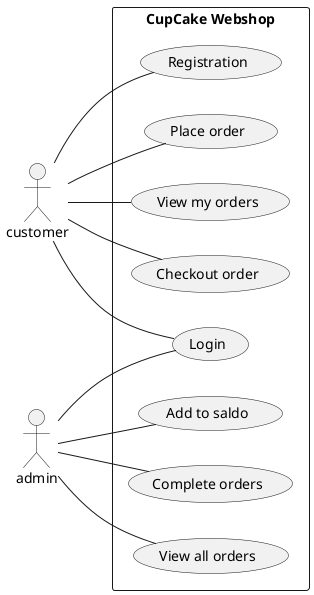 @startuml
left to right direction
skinparam packageStyle rectangle
actor customer
actor admin
rectangle "CupCake Webshop" {
  customer -- (Registration)
  customer -- (Login)
  customer -- (Place order)
  customer -- (View my orders)
  customer -- (Checkout order)
  admin -- (Login)
  admin -- (View all orders)
  admin -- (Add to saldo)
  admin -- (Complete orders)
}
@enduml